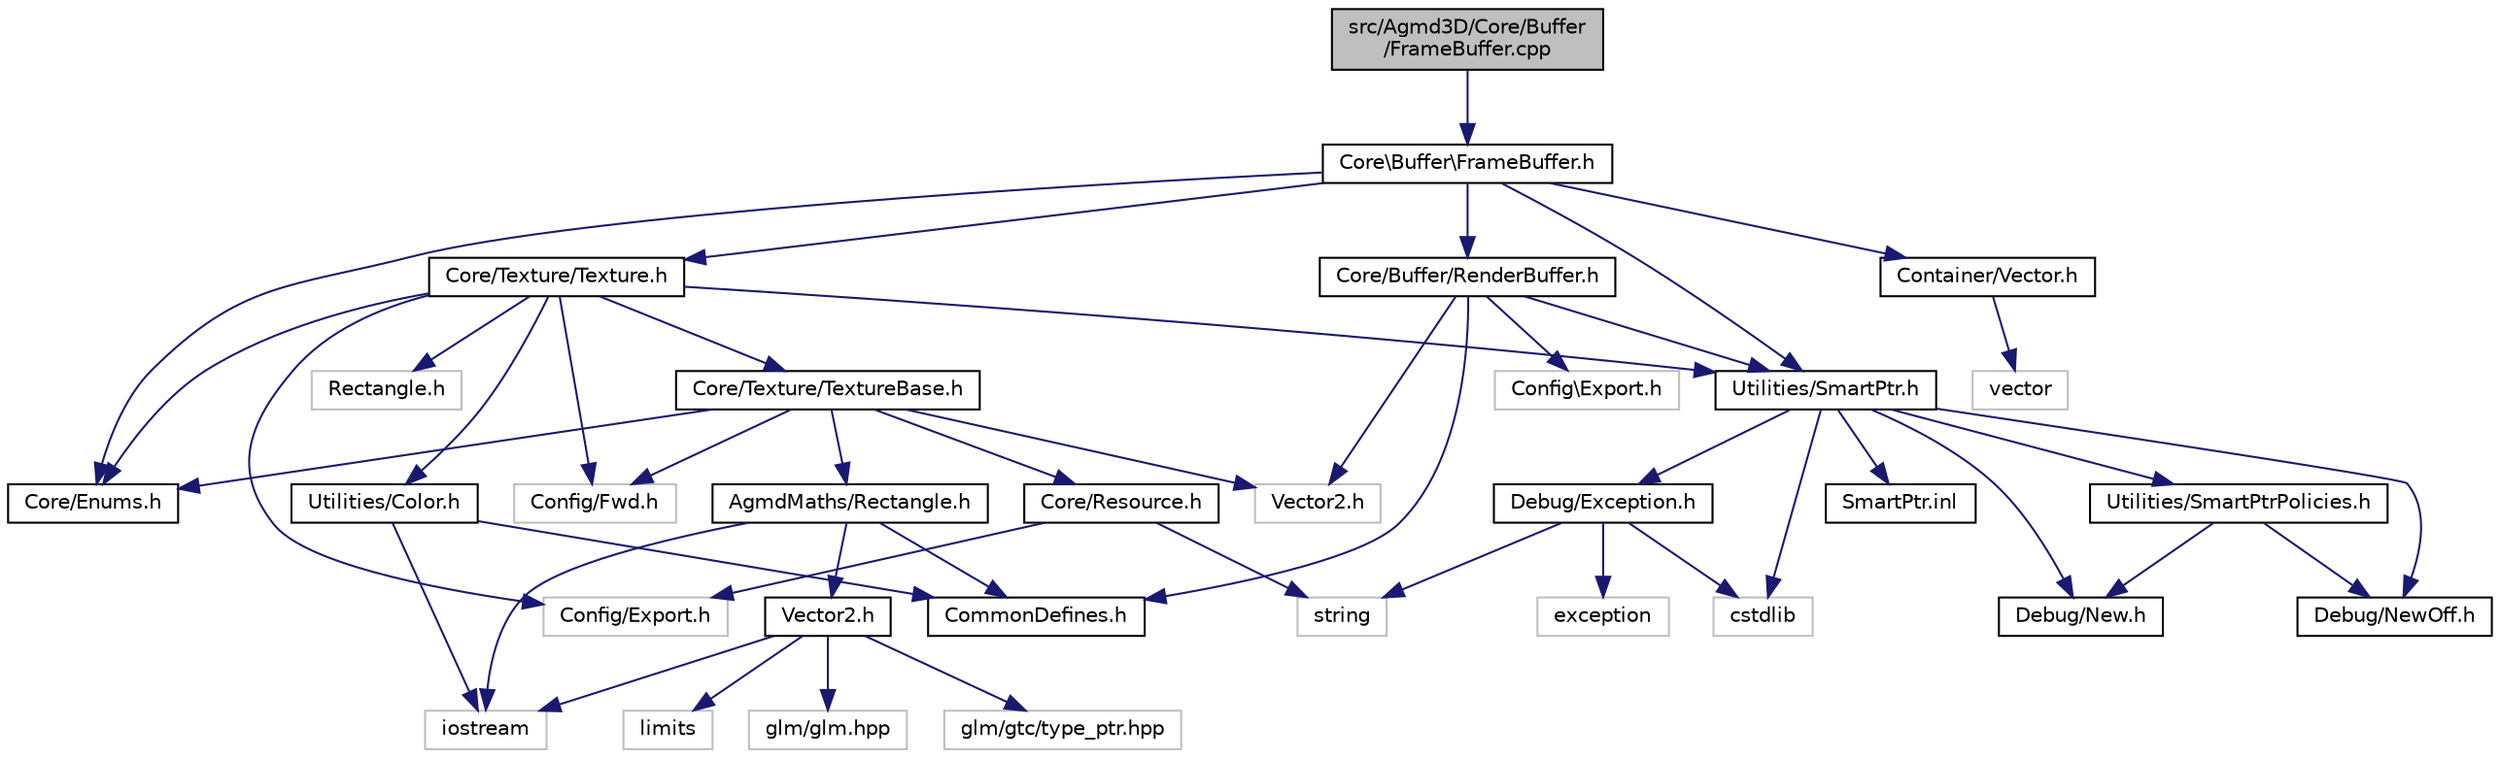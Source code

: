 digraph "src/Agmd3D/Core/Buffer/FrameBuffer.cpp"
{
  edge [fontname="Helvetica",fontsize="10",labelfontname="Helvetica",labelfontsize="10"];
  node [fontname="Helvetica",fontsize="10",shape=record];
  Node1 [label="src/Agmd3D/Core/Buffer\l/FrameBuffer.cpp",height=0.2,width=0.4,color="black", fillcolor="grey75", style="filled" fontcolor="black"];
  Node1 -> Node2 [color="midnightblue",fontsize="10",style="solid",fontname="Helvetica"];
  Node2 [label="Core\\Buffer\\FrameBuffer.h",height=0.2,width=0.4,color="black", fillcolor="white", style="filled",URL="$_frame_buffer_8h.html"];
  Node2 -> Node3 [color="midnightblue",fontsize="10",style="solid",fontname="Helvetica"];
  Node3 [label="Core/Texture/Texture.h",height=0.2,width=0.4,color="black", fillcolor="white", style="filled",URL="$_texture_8h.html"];
  Node3 -> Node4 [color="midnightblue",fontsize="10",style="solid",fontname="Helvetica"];
  Node4 [label="Config/Fwd.h",height=0.2,width=0.4,color="grey75", fillcolor="white", style="filled"];
  Node3 -> Node5 [color="midnightblue",fontsize="10",style="solid",fontname="Helvetica"];
  Node5 [label="Config/Export.h",height=0.2,width=0.4,color="grey75", fillcolor="white", style="filled"];
  Node3 -> Node6 [color="midnightblue",fontsize="10",style="solid",fontname="Helvetica"];
  Node6 [label="Core/Enums.h",height=0.2,width=0.4,color="black", fillcolor="white", style="filled",URL="$_enums_8h.html"];
  Node3 -> Node7 [color="midnightblue",fontsize="10",style="solid",fontname="Helvetica"];
  Node7 [label="Core/Texture/TextureBase.h",height=0.2,width=0.4,color="black", fillcolor="white", style="filled",URL="$_texture_base_8h.html"];
  Node7 -> Node4 [color="midnightblue",fontsize="10",style="solid",fontname="Helvetica"];
  Node7 -> Node8 [color="midnightblue",fontsize="10",style="solid",fontname="Helvetica"];
  Node8 [label="Vector2.h",height=0.2,width=0.4,color="grey75", fillcolor="white", style="filled"];
  Node7 -> Node6 [color="midnightblue",fontsize="10",style="solid",fontname="Helvetica"];
  Node7 -> Node9 [color="midnightblue",fontsize="10",style="solid",fontname="Helvetica"];
  Node9 [label="Core/Resource.h",height=0.2,width=0.4,color="black", fillcolor="white", style="filled",URL="$_resource_8h.html"];
  Node9 -> Node5 [color="midnightblue",fontsize="10",style="solid",fontname="Helvetica"];
  Node9 -> Node10 [color="midnightblue",fontsize="10",style="solid",fontname="Helvetica"];
  Node10 [label="string",height=0.2,width=0.4,color="grey75", fillcolor="white", style="filled"];
  Node7 -> Node11 [color="midnightblue",fontsize="10",style="solid",fontname="Helvetica"];
  Node11 [label="AgmdMaths/Rectangle.h",height=0.2,width=0.4,color="black", fillcolor="white", style="filled",URL="$_agmd_maths_2_rectangle_8h.html"];
  Node11 -> Node12 [color="midnightblue",fontsize="10",style="solid",fontname="Helvetica"];
  Node12 [label="Vector2.h",height=0.2,width=0.4,color="black", fillcolor="white", style="filled",URL="$_agmd_maths_2_vector2_8h.html"];
  Node12 -> Node13 [color="midnightblue",fontsize="10",style="solid",fontname="Helvetica"];
  Node13 [label="limits",height=0.2,width=0.4,color="grey75", fillcolor="white", style="filled"];
  Node12 -> Node14 [color="midnightblue",fontsize="10",style="solid",fontname="Helvetica"];
  Node14 [label="iostream",height=0.2,width=0.4,color="grey75", fillcolor="white", style="filled"];
  Node12 -> Node15 [color="midnightblue",fontsize="10",style="solid",fontname="Helvetica"];
  Node15 [label="glm/glm.hpp",height=0.2,width=0.4,color="grey75", fillcolor="white", style="filled"];
  Node12 -> Node16 [color="midnightblue",fontsize="10",style="solid",fontname="Helvetica"];
  Node16 [label="glm/gtc/type_ptr.hpp",height=0.2,width=0.4,color="grey75", fillcolor="white", style="filled"];
  Node11 -> Node14 [color="midnightblue",fontsize="10",style="solid",fontname="Helvetica"];
  Node11 -> Node17 [color="midnightblue",fontsize="10",style="solid",fontname="Helvetica"];
  Node17 [label="CommonDefines.h",height=0.2,width=0.4,color="black", fillcolor="white", style="filled",URL="$_common_defines_8h.html"];
  Node3 -> Node18 [color="midnightblue",fontsize="10",style="solid",fontname="Helvetica"];
  Node18 [label="Rectangle.h",height=0.2,width=0.4,color="grey75", fillcolor="white", style="filled"];
  Node3 -> Node19 [color="midnightblue",fontsize="10",style="solid",fontname="Helvetica"];
  Node19 [label="Utilities/SmartPtr.h",height=0.2,width=0.4,color="black", fillcolor="white", style="filled",URL="$_smart_ptr_8h.html"];
  Node19 -> Node20 [color="midnightblue",fontsize="10",style="solid",fontname="Helvetica"];
  Node20 [label="cstdlib",height=0.2,width=0.4,color="grey75", fillcolor="white", style="filled"];
  Node19 -> Node21 [color="midnightblue",fontsize="10",style="solid",fontname="Helvetica"];
  Node21 [label="Utilities/SmartPtrPolicies.h",height=0.2,width=0.4,color="black", fillcolor="white", style="filled",URL="$_smart_ptr_policies_8h.html"];
  Node21 -> Node22 [color="midnightblue",fontsize="10",style="solid",fontname="Helvetica"];
  Node22 [label="Debug/New.h",height=0.2,width=0.4,color="black", fillcolor="white", style="filled",URL="$_new_8h.html"];
  Node21 -> Node23 [color="midnightblue",fontsize="10",style="solid",fontname="Helvetica"];
  Node23 [label="Debug/NewOff.h",height=0.2,width=0.4,color="black", fillcolor="white", style="filled",URL="$_new_off_8h.html"];
  Node19 -> Node24 [color="midnightblue",fontsize="10",style="solid",fontname="Helvetica"];
  Node24 [label="Debug/Exception.h",height=0.2,width=0.4,color="black", fillcolor="white", style="filled",URL="$_exception_8h.html"];
  Node24 -> Node20 [color="midnightblue",fontsize="10",style="solid",fontname="Helvetica"];
  Node24 -> Node25 [color="midnightblue",fontsize="10",style="solid",fontname="Helvetica"];
  Node25 [label="exception",height=0.2,width=0.4,color="grey75", fillcolor="white", style="filled"];
  Node24 -> Node10 [color="midnightblue",fontsize="10",style="solid",fontname="Helvetica"];
  Node19 -> Node22 [color="midnightblue",fontsize="10",style="solid",fontname="Helvetica"];
  Node19 -> Node26 [color="midnightblue",fontsize="10",style="solid",fontname="Helvetica"];
  Node26 [label="SmartPtr.inl",height=0.2,width=0.4,color="black", fillcolor="white", style="filled",URL="$_smart_ptr_8inl.html"];
  Node19 -> Node23 [color="midnightblue",fontsize="10",style="solid",fontname="Helvetica"];
  Node3 -> Node27 [color="midnightblue",fontsize="10",style="solid",fontname="Helvetica"];
  Node27 [label="Utilities/Color.h",height=0.2,width=0.4,color="black", fillcolor="white", style="filled",URL="$_color_8h.html"];
  Node27 -> Node17 [color="midnightblue",fontsize="10",style="solid",fontname="Helvetica"];
  Node27 -> Node14 [color="midnightblue",fontsize="10",style="solid",fontname="Helvetica"];
  Node2 -> Node28 [color="midnightblue",fontsize="10",style="solid",fontname="Helvetica"];
  Node28 [label="Core/Buffer/RenderBuffer.h",height=0.2,width=0.4,color="black", fillcolor="white", style="filled",URL="$_render_buffer_8h.html"];
  Node28 -> Node29 [color="midnightblue",fontsize="10",style="solid",fontname="Helvetica"];
  Node29 [label="Config\\Export.h",height=0.2,width=0.4,color="grey75", fillcolor="white", style="filled"];
  Node28 -> Node8 [color="midnightblue",fontsize="10",style="solid",fontname="Helvetica"];
  Node28 -> Node19 [color="midnightblue",fontsize="10",style="solid",fontname="Helvetica"];
  Node28 -> Node17 [color="midnightblue",fontsize="10",style="solid",fontname="Helvetica"];
  Node2 -> Node6 [color="midnightblue",fontsize="10",style="solid",fontname="Helvetica"];
  Node2 -> Node19 [color="midnightblue",fontsize="10",style="solid",fontname="Helvetica"];
  Node2 -> Node30 [color="midnightblue",fontsize="10",style="solid",fontname="Helvetica"];
  Node30 [label="Container/Vector.h",height=0.2,width=0.4,color="black", fillcolor="white", style="filled",URL="$_vector_8h.html"];
  Node30 -> Node31 [color="midnightblue",fontsize="10",style="solid",fontname="Helvetica"];
  Node31 [label="vector",height=0.2,width=0.4,color="grey75", fillcolor="white", style="filled"];
}
